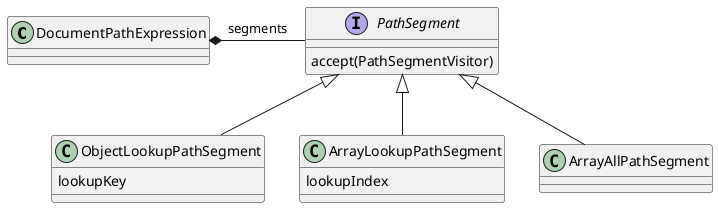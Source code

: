@startuml

class DocumentPathExpression{

}

interface PathSegment{
accept(PathSegmentVisitor)
}

class ObjectLookupPathSegment{
lookupKey
}

class ArrayLookupPathSegment{
lookupIndex
}


DocumentPathExpression *- PathSegment: segments
PathSegment <|-- ObjectLookupPathSegment
PathSegment <|-- ArrayLookupPathSegment
PathSegment <|-- ArrayAllPathSegment
@enduml